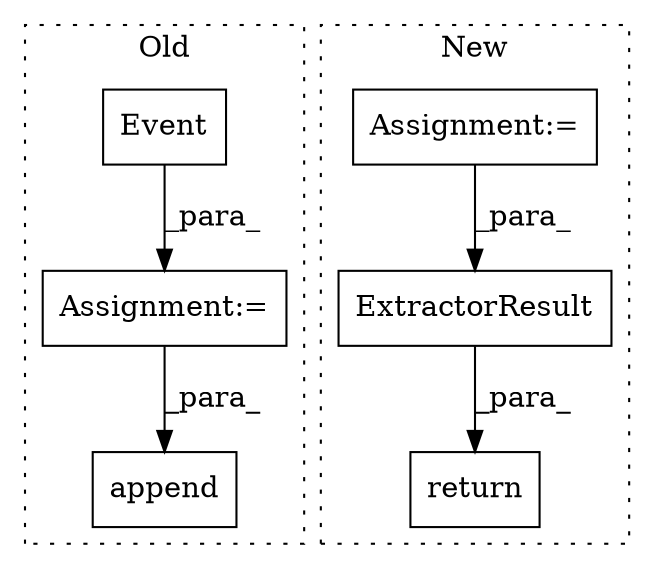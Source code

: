 digraph G {
subgraph cluster0 {
1 [label="append" a="32" s="3200,3209" l="7,1" shape="box"];
4 [label="Assignment:=" a="7" s="2720" l="1" shape="box"];
5 [label="Event" a="32" s="2721,2745" l="6,1" shape="box"];
label = "Old";
style="dotted";
}
subgraph cluster1 {
2 [label="ExtractorResult" a="32" s="3258,3319" l="16,1" shape="box"];
3 [label="Assignment:=" a="7" s="3220" l="1" shape="box"];
6 [label="return" a="41" s="3251" l="7" shape="box"];
label = "New";
style="dotted";
}
2 -> 6 [label="_para_"];
3 -> 2 [label="_para_"];
4 -> 1 [label="_para_"];
5 -> 4 [label="_para_"];
}